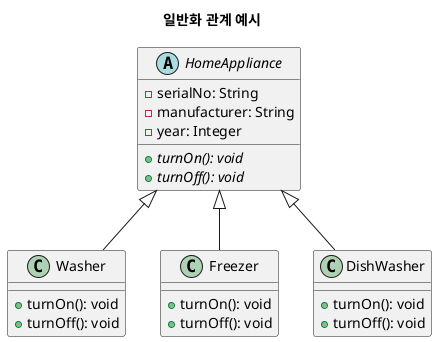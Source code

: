 @startuml
title 일반화 관계 예시

abstract HomeAppliance {
  -serialNo: String
  -manufacturer: String
  -year: Integer

  {abstract} +turnOn(): void
  {abstract} +turnOff(): void
}

class Washer {
  +turnOn(): void
  +turnOff(): void
}

class Freezer {
  +turnOn(): void
  +turnOff(): void
}

class DishWasher {
  +turnOn(): void
  +turnOff(): void
}

HomeAppliance <|-- Washer
HomeAppliance <|-- Freezer
HomeAppliance <|-- DishWasher
@enduml